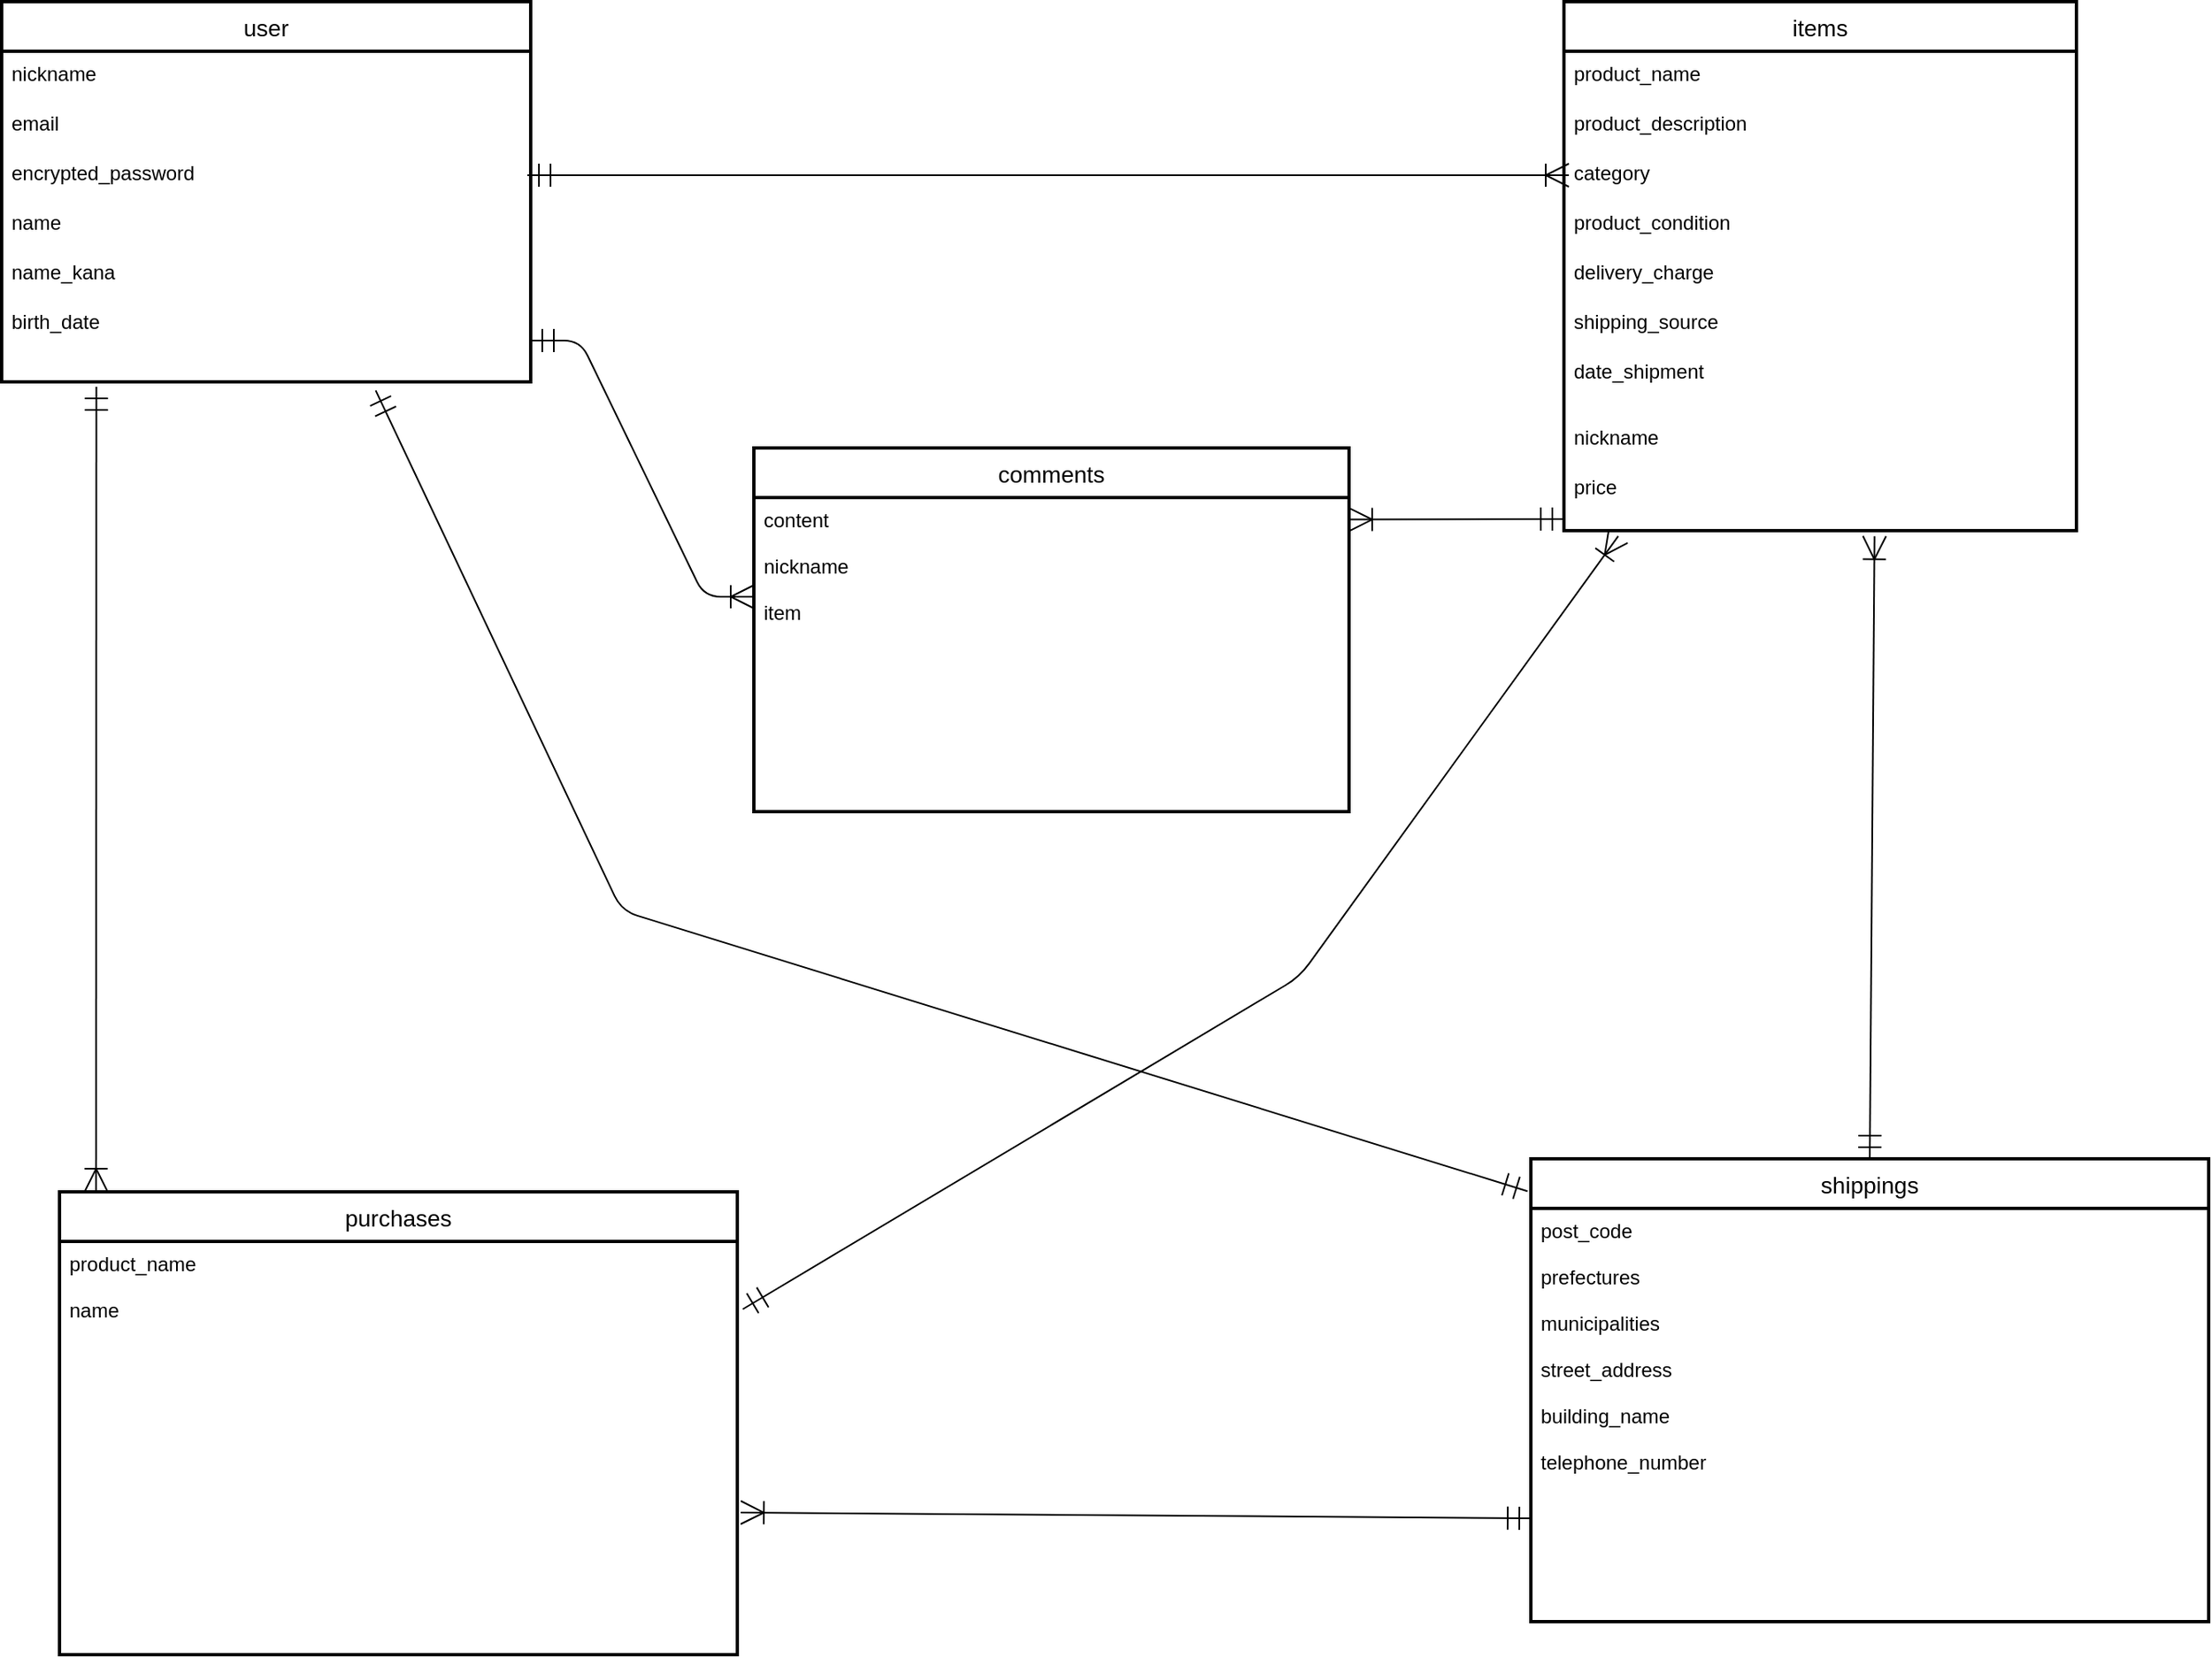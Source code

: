 <mxfile>
    <diagram id="ILM4VyJ2_Y5ZMa9fSFW-" name="ページ1">
        <mxGraphModel dx="1360" dy="715" grid="1" gridSize="10" guides="1" tooltips="1" connect="1" arrows="1" fold="1" page="1" pageScale="1" pageWidth="827" pageHeight="1169" math="0" shadow="0">
            <root>
                <mxCell id="0"/>
                <mxCell id="1" parent="0"/>
                <mxCell id="XSOnwipWpdSwV0HVr4tH-51" value="user" style="swimlane;childLayout=stackLayout;horizontal=1;startSize=30;horizontalStack=0;rounded=1;fontSize=14;fontStyle=0;strokeWidth=2;resizeParent=0;resizeLast=1;shadow=0;dashed=0;align=center;arcSize=0;" parent="1" vertex="1">
                    <mxGeometry x="195" y="150" width="320" height="230" as="geometry"/>
                </mxCell>
                <mxCell id="XSOnwipWpdSwV0HVr4tH-54" value="nickname" style="text;strokeColor=none;fillColor=none;spacingLeft=4;spacingRight=4;overflow=hidden;rotatable=0;points=[[0,0.5],[1,0.5]];portConstraint=eastwest;fontSize=12;" parent="XSOnwipWpdSwV0HVr4tH-51" vertex="1">
                    <mxGeometry y="30" width="320" height="30" as="geometry"/>
                </mxCell>
                <mxCell id="XSOnwipWpdSwV0HVr4tH-55" value="email    " style="text;strokeColor=none;fillColor=none;spacingLeft=4;spacingRight=4;overflow=hidden;rotatable=0;points=[[0,0.5],[1,0.5]];portConstraint=eastwest;fontSize=12;" parent="XSOnwipWpdSwV0HVr4tH-51" vertex="1">
                    <mxGeometry y="60" width="320" height="30" as="geometry"/>
                </mxCell>
                <mxCell id="XSOnwipWpdSwV0HVr4tH-56" value="encrypted_password" style="text;strokeColor=none;fillColor=none;spacingLeft=4;spacingRight=4;overflow=hidden;rotatable=0;points=[[0,0.5],[1,0.5]];portConstraint=eastwest;fontSize=12;" parent="XSOnwipWpdSwV0HVr4tH-51" vertex="1">
                    <mxGeometry y="90" width="320" height="30" as="geometry"/>
                </mxCell>
                <mxCell id="XSOnwipWpdSwV0HVr4tH-57" value="name" style="text;strokeColor=none;fillColor=none;spacingLeft=4;spacingRight=4;overflow=hidden;rotatable=0;points=[[0,0.5],[1,0.5]];portConstraint=eastwest;fontSize=12;" parent="XSOnwipWpdSwV0HVr4tH-51" vertex="1">
                    <mxGeometry y="120" width="320" height="30" as="geometry"/>
                </mxCell>
                <mxCell id="XSOnwipWpdSwV0HVr4tH-58" value="name_kana    " style="text;strokeColor=none;fillColor=none;spacingLeft=4;spacingRight=4;overflow=hidden;rotatable=0;points=[[0,0.5],[1,0.5]];portConstraint=eastwest;fontSize=12;" parent="XSOnwipWpdSwV0HVr4tH-51" vertex="1">
                    <mxGeometry y="150" width="320" height="30" as="geometry"/>
                </mxCell>
                <mxCell id="XSOnwipWpdSwV0HVr4tH-53" value="birth_date" style="text;strokeColor=none;fillColor=none;spacingLeft=4;spacingRight=4;overflow=hidden;rotatable=0;points=[[0,0.5],[1,0.5]];portConstraint=eastwest;fontSize=12;" parent="XSOnwipWpdSwV0HVr4tH-51" vertex="1">
                    <mxGeometry y="180" width="320" height="50" as="geometry"/>
                </mxCell>
                <mxCell id="XSOnwipWpdSwV0HVr4tH-64" value="items" style="swimlane;childLayout=stackLayout;horizontal=1;startSize=30;horizontalStack=0;rounded=1;fontSize=14;fontStyle=0;strokeWidth=2;resizeParent=0;resizeLast=1;shadow=0;dashed=0;align=center;arcSize=0;" parent="1" vertex="1">
                    <mxGeometry x="1140" y="150" width="310" height="320" as="geometry"/>
                </mxCell>
                <mxCell id="XSOnwipWpdSwV0HVr4tH-65" value="product_name" style="text;strokeColor=none;fillColor=none;spacingLeft=4;spacingRight=4;overflow=hidden;rotatable=0;points=[[0,0.5],[1,0.5]];portConstraint=eastwest;fontSize=12;" parent="XSOnwipWpdSwV0HVr4tH-64" vertex="1">
                    <mxGeometry y="30" width="310" height="30" as="geometry"/>
                </mxCell>
                <mxCell id="XSOnwipWpdSwV0HVr4tH-66" value="product_description" style="text;strokeColor=none;fillColor=none;spacingLeft=4;spacingRight=4;overflow=hidden;rotatable=0;points=[[0,0.5],[1,0.5]];portConstraint=eastwest;fontSize=12;" parent="XSOnwipWpdSwV0HVr4tH-64" vertex="1">
                    <mxGeometry y="60" width="310" height="30" as="geometry"/>
                </mxCell>
                <mxCell id="XSOnwipWpdSwV0HVr4tH-67" value="category" style="text;strokeColor=none;fillColor=none;spacingLeft=4;spacingRight=4;overflow=hidden;rotatable=0;points=[[0,0.5],[1,0.5]];portConstraint=eastwest;fontSize=12;" parent="XSOnwipWpdSwV0HVr4tH-64" vertex="1">
                    <mxGeometry y="90" width="310" height="30" as="geometry"/>
                </mxCell>
                <mxCell id="XSOnwipWpdSwV0HVr4tH-68" value="product_condition" style="text;strokeColor=none;fillColor=none;spacingLeft=4;spacingRight=4;overflow=hidden;rotatable=0;points=[[0,0.5],[1,0.5]];portConstraint=eastwest;fontSize=12;" parent="XSOnwipWpdSwV0HVr4tH-64" vertex="1">
                    <mxGeometry y="120" width="310" height="30" as="geometry"/>
                </mxCell>
                <mxCell id="XSOnwipWpdSwV0HVr4tH-69" value="delivery_charge" style="text;strokeColor=none;fillColor=none;spacingLeft=4;spacingRight=4;overflow=hidden;rotatable=0;points=[[0,0.5],[1,0.5]];portConstraint=eastwest;fontSize=12;" parent="XSOnwipWpdSwV0HVr4tH-64" vertex="1">
                    <mxGeometry y="150" width="310" height="30" as="geometry"/>
                </mxCell>
                <mxCell id="XSOnwipWpdSwV0HVr4tH-71" value="shipping_source" style="text;strokeColor=none;fillColor=none;spacingLeft=4;spacingRight=4;overflow=hidden;rotatable=0;points=[[0,0.5],[1,0.5]];portConstraint=eastwest;fontSize=12;" parent="XSOnwipWpdSwV0HVr4tH-64" vertex="1">
                    <mxGeometry y="180" width="310" height="30" as="geometry"/>
                </mxCell>
                <mxCell id="XSOnwipWpdSwV0HVr4tH-70" value="date_shipment" style="text;strokeColor=none;fillColor=none;spacingLeft=4;spacingRight=4;overflow=hidden;rotatable=0;points=[[0,0.5],[1,0.5]];portConstraint=eastwest;fontSize=12;" parent="XSOnwipWpdSwV0HVr4tH-64" vertex="1">
                    <mxGeometry y="210" width="310" height="40" as="geometry"/>
                </mxCell>
                <mxCell id="XSOnwipWpdSwV0HVr4tH-72" value="nickname" style="text;strokeColor=none;fillColor=none;spacingLeft=4;spacingRight=4;overflow=hidden;rotatable=0;points=[[0,0.5],[1,0.5]];portConstraint=eastwest;fontSize=12;" parent="XSOnwipWpdSwV0HVr4tH-64" vertex="1">
                    <mxGeometry y="250" width="310" height="30" as="geometry"/>
                </mxCell>
                <mxCell id="XSOnwipWpdSwV0HVr4tH-73" value="price" style="text;strokeColor=none;fillColor=none;spacingLeft=4;spacingRight=4;overflow=hidden;rotatable=0;points=[[0,0.5],[1,0.5]];portConstraint=eastwest;fontSize=12;" parent="XSOnwipWpdSwV0HVr4tH-64" vertex="1">
                    <mxGeometry y="280" width="310" height="40" as="geometry"/>
                </mxCell>
                <mxCell id="2" value="purchases" style="swimlane;childLayout=stackLayout;horizontal=1;startSize=30;horizontalStack=0;rounded=1;fontSize=14;fontStyle=0;strokeWidth=2;resizeParent=0;resizeLast=1;shadow=0;dashed=0;align=center;arcSize=0;" parent="1" vertex="1">
                    <mxGeometry x="230" y="870" width="410" height="280" as="geometry"/>
                </mxCell>
                <mxCell id="18" value="product_name&#10;&#10;name" style="align=left;strokeColor=none;fillColor=none;spacingLeft=4;fontSize=12;verticalAlign=top;resizable=0;rotatable=0;part=1;" vertex="1" parent="2">
                    <mxGeometry y="30" width="410" height="250" as="geometry"/>
                </mxCell>
                <mxCell id="4" value="shippings" style="swimlane;childLayout=stackLayout;horizontal=1;startSize=30;horizontalStack=0;rounded=1;fontSize=14;fontStyle=0;strokeWidth=2;resizeParent=0;resizeLast=1;shadow=0;dashed=0;align=center;arcSize=0;" parent="1" vertex="1">
                    <mxGeometry x="1120" y="850" width="410" height="280" as="geometry"/>
                </mxCell>
                <mxCell id="6" value="post_code&#10;&#10;prefectures&#10;&#10;municipalities&#10;&#10;street_address&#10;&#10;building_name&#10;&#10;telephone_number" style="align=left;strokeColor=none;fillColor=none;spacingLeft=4;fontSize=12;verticalAlign=top;resizable=0;rotatable=0;part=1;" parent="4" vertex="1">
                    <mxGeometry y="30" width="410" height="250" as="geometry"/>
                </mxCell>
                <mxCell id="8" value="comments" style="swimlane;childLayout=stackLayout;horizontal=1;startSize=30;horizontalStack=0;rounded=1;fontSize=14;fontStyle=0;strokeWidth=2;resizeParent=0;resizeLast=1;shadow=0;dashed=0;align=center;arcSize=0;" parent="1" vertex="1">
                    <mxGeometry x="650" y="420" width="360" height="220" as="geometry"/>
                </mxCell>
                <mxCell id="9" value="content&#10;&#10;nickname&#10;&#10;item" style="align=left;strokeColor=none;fillColor=none;spacingLeft=4;fontSize=12;verticalAlign=top;resizable=0;rotatable=0;part=1;" parent="8" vertex="1">
                    <mxGeometry y="30" width="360" height="190" as="geometry"/>
                </mxCell>
                <mxCell id="20" value="" style="edgeStyle=entityRelationEdgeStyle;fontSize=12;html=1;endArrow=ERoneToMany;startArrow=ERmandOne;startSize=12;endSize=12;targetPerimeterSpacing=4;exitX=1;exitY=0.5;exitDx=0;exitDy=0;" edge="1" parent="1" source="XSOnwipWpdSwV0HVr4tH-53">
                    <mxGeometry width="100" height="100" relative="1" as="geometry">
                        <mxPoint x="550" y="610" as="sourcePoint"/>
                        <mxPoint x="650" y="510" as="targetPoint"/>
                    </mxGeometry>
                </mxCell>
                <mxCell id="21" value="" style="edgeStyle=entityRelationEdgeStyle;fontSize=12;html=1;endArrow=ERoneToMany;startArrow=ERmandOne;startSize=12;endSize=12;targetPerimeterSpacing=4;entryX=0;entryY=0.5;entryDx=0;entryDy=0;" edge="1" parent="1">
                    <mxGeometry width="100" height="100" relative="1" as="geometry">
                        <mxPoint x="513" y="255" as="sourcePoint"/>
                        <mxPoint x="1143" y="255.0" as="targetPoint"/>
                    </mxGeometry>
                </mxCell>
                <mxCell id="22" value="" style="fontSize=12;html=1;endArrow=ERoneToMany;startArrow=ERmandOne;startSize=12;endSize=12;targetPerimeterSpacing=4;exitX=0.179;exitY=1.06;exitDx=0;exitDy=0;exitPerimeter=0;entryX=0.054;entryY=0;entryDx=0;entryDy=0;entryPerimeter=0;" edge="1" parent="1" source="XSOnwipWpdSwV0HVr4tH-53" target="2">
                    <mxGeometry width="100" height="100" relative="1" as="geometry">
                        <mxPoint x="60" y="420" as="sourcePoint"/>
                        <mxPoint x="210" y="760" as="targetPoint"/>
                    </mxGeometry>
                </mxCell>
                <mxCell id="33" value="" style="fontSize=12;html=1;endArrow=ERmandOne;startArrow=ERmandOne;startSize=12;endSize=12;targetPerimeterSpacing=4;entryX=-0.005;entryY=0.07;entryDx=0;entryDy=0;entryPerimeter=0;exitX=0.707;exitY=1.104;exitDx=0;exitDy=0;exitPerimeter=0;" edge="1" parent="1" source="XSOnwipWpdSwV0HVr4tH-53" target="4">
                    <mxGeometry width="100" height="100" relative="1" as="geometry">
                        <mxPoint x="400" y="390" as="sourcePoint"/>
                        <mxPoint x="560" y="500" as="targetPoint"/>
                        <Array as="points">
                            <mxPoint x="570" y="700"/>
                        </Array>
                    </mxGeometry>
                </mxCell>
                <mxCell id="35" value="" style="fontSize=12;html=1;endArrow=ERoneToMany;startArrow=ERmandOne;startSize=12;endSize=12;targetPerimeterSpacing=4;entryX=1.005;entryY=0.656;entryDx=0;entryDy=0;entryPerimeter=0;exitX=0;exitY=0.75;exitDx=0;exitDy=0;" edge="1" parent="1" source="6" target="18">
                    <mxGeometry width="100" height="100" relative="1" as="geometry">
                        <mxPoint x="860" y="1150" as="sourcePoint"/>
                        <mxPoint x="960" y="1050" as="targetPoint"/>
                    </mxGeometry>
                </mxCell>
                <mxCell id="37" value="" style="fontSize=12;html=1;endArrow=ERoneToMany;startArrow=ERmandOne;startSize=12;endSize=12;targetPerimeterSpacing=4;entryX=1;entryY=0.07;entryDx=0;entryDy=0;entryPerimeter=0;" edge="1" parent="1" target="9">
                    <mxGeometry width="100" height="100" relative="1" as="geometry">
                        <mxPoint x="1140" y="463" as="sourcePoint"/>
                        <mxPoint x="1070" y="280" as="targetPoint"/>
                    </mxGeometry>
                </mxCell>
                <mxCell id="38" value="" style="fontSize=12;html=1;endArrow=ERoneToMany;startArrow=ERmandOne;startSize=12;endSize=12;targetPerimeterSpacing=4;exitX=0.5;exitY=0;exitDx=0;exitDy=0;entryX=0.606;entryY=1.083;entryDx=0;entryDy=0;entryPerimeter=0;" edge="1" parent="1" source="4" target="XSOnwipWpdSwV0HVr4tH-73">
                    <mxGeometry width="100" height="100" relative="1" as="geometry">
                        <mxPoint x="1330" y="660" as="sourcePoint"/>
                        <mxPoint x="1330" y="480" as="targetPoint"/>
                    </mxGeometry>
                </mxCell>
                <mxCell id="40" value="" style="fontSize=12;html=1;endArrow=ERoneToMany;startArrow=ERmandOne;startSize=12;endSize=12;targetPerimeterSpacing=4;exitX=1.008;exitY=0.164;exitDx=0;exitDy=0;entryX=0.606;entryY=1.083;entryDx=0;entryDy=0;entryPerimeter=0;exitPerimeter=0;" edge="1" parent="1" source="18">
                    <mxGeometry width="100" height="100" relative="1" as="geometry">
                        <mxPoint x="1170" y="850" as="sourcePoint"/>
                        <mxPoint x="1172.86" y="473.32" as="targetPoint"/>
                        <Array as="points">
                            <mxPoint x="980" y="740"/>
                        </Array>
                    </mxGeometry>
                </mxCell>
            </root>
        </mxGraphModel>
    </diagram>
    <diagram id="c6RsfWW94x6CUTnze-O8" name="ページ2">
        <mxGraphModel dx="2736" dy="1147" grid="1" gridSize="10" guides="1" tooltips="1" connect="1" arrows="1" fold="1" page="1" pageScale="1" pageWidth="827" pageHeight="1169" math="0" shadow="0">
            <root>
                <mxCell id="0"/>
                <mxCell id="1" parent="0"/>
            </root>
        </mxGraphModel>
    </diagram>
</mxfile>